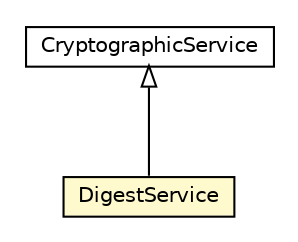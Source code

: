 #!/usr/local/bin/dot
#
# Class diagram 
# Generated by UMLGraph version R5_6-24-gf6e263 (http://www.umlgraph.org/)
#

digraph G {
	edge [fontname="Helvetica",fontsize=10,labelfontname="Helvetica",labelfontsize=10];
	node [fontname="Helvetica",fontsize=10,shape=plaintext];
	nodesep=0.25;
	ranksep=0.5;
	// org.universAAL.ontology.cryptographic.DigestService
	c145966 [label=<<table title="org.universAAL.ontology.cryptographic.DigestService" border="0" cellborder="1" cellspacing="0" cellpadding="2" port="p" bgcolor="lemonChiffon" href="./DigestService.html">
		<tr><td><table border="0" cellspacing="0" cellpadding="1">
<tr><td align="center" balign="center"> DigestService </td></tr>
		</table></td></tr>
		</table>>, URL="./DigestService.html", fontname="Helvetica", fontcolor="black", fontsize=10.0];
	// org.universAAL.ontology.cryptographic.CryptographicService
	c145986 [label=<<table title="org.universAAL.ontology.cryptographic.CryptographicService" border="0" cellborder="1" cellspacing="0" cellpadding="2" port="p" href="./CryptographicService.html">
		<tr><td><table border="0" cellspacing="0" cellpadding="1">
<tr><td align="center" balign="center"> CryptographicService </td></tr>
		</table></td></tr>
		</table>>, URL="./CryptographicService.html", fontname="Helvetica", fontcolor="black", fontsize=10.0];
	//org.universAAL.ontology.cryptographic.DigestService extends org.universAAL.ontology.cryptographic.CryptographicService
	c145986:p -> c145966:p [dir=back,arrowtail=empty];
}

